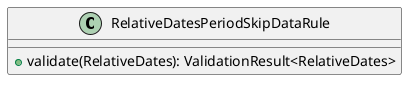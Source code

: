 @startuml

    class RelativeDatesPeriodSkipDataRule [[RelativeDatesPeriodSkipDataRule.html]] {
        +validate(RelativeDates): ValidationResult<RelativeDates>
    }

@enduml
